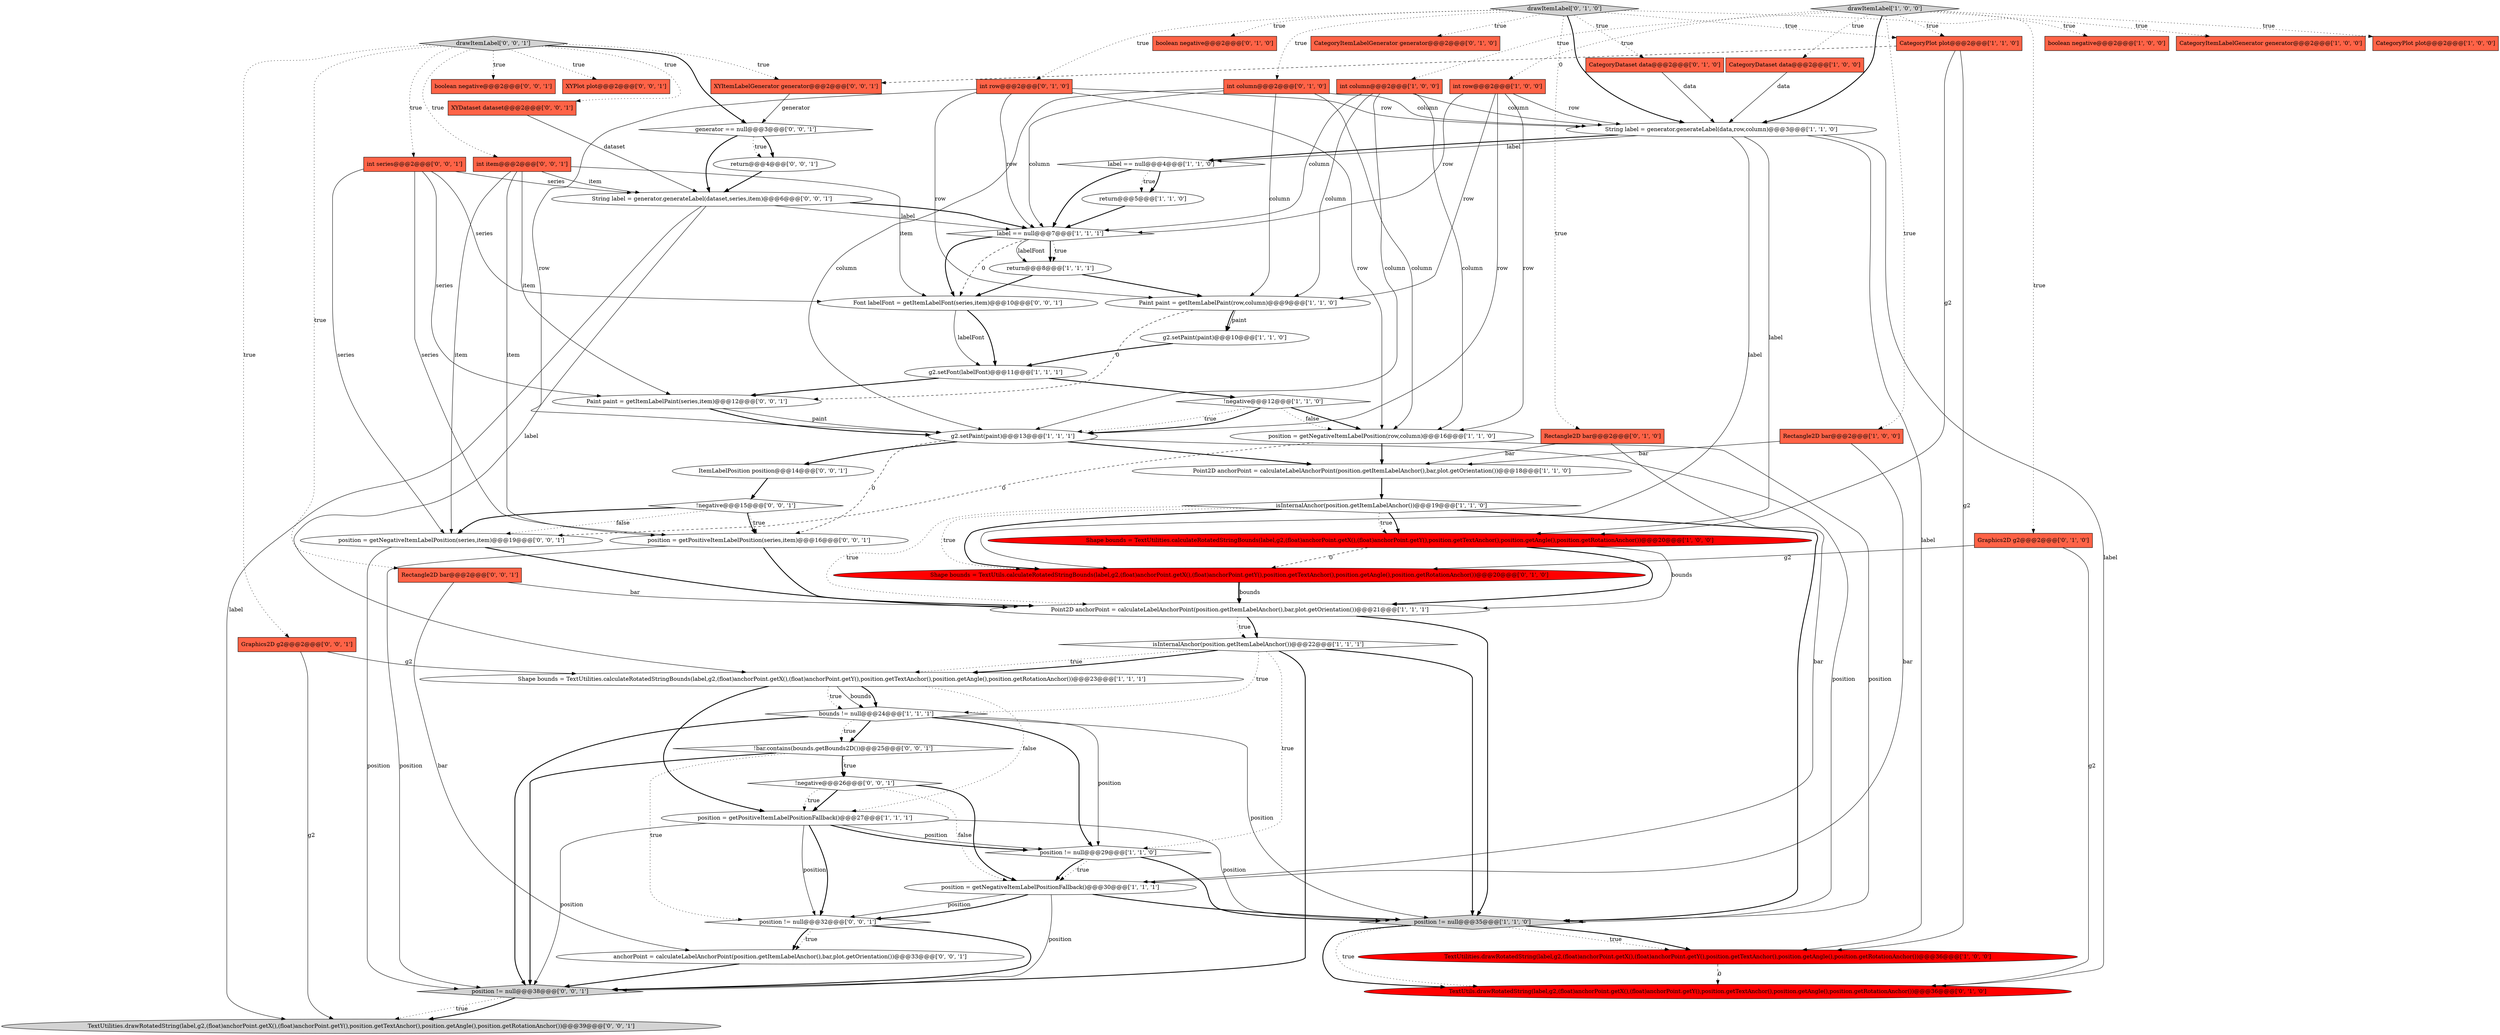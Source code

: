 digraph {
12 [style = filled, label = "g2.setPaint(paint)@@@13@@@['1', '1', '1']", fillcolor = white, shape = ellipse image = "AAA0AAABBB1BBB"];
34 [style = filled, label = "int column@@@2@@@['0', '1', '0']", fillcolor = tomato, shape = box image = "AAA0AAABBB2BBB"];
14 [style = filled, label = "Rectangle2D bar@@@2@@@['1', '0', '0']", fillcolor = tomato, shape = box image = "AAA0AAABBB1BBB"];
60 [style = filled, label = "position = getNegativeItemLabelPosition(series,item)@@@19@@@['0', '0', '1']", fillcolor = white, shape = ellipse image = "AAA0AAABBB3BBB"];
18 [style = filled, label = "int row@@@2@@@['1', '0', '0']", fillcolor = tomato, shape = box image = "AAA0AAABBB1BBB"];
52 [style = filled, label = "String label = generator.generateLabel(dataset,series,item)@@@6@@@['0', '0', '1']", fillcolor = white, shape = ellipse image = "AAA0AAABBB3BBB"];
33 [style = filled, label = "Rectangle2D bar@@@2@@@['0', '1', '0']", fillcolor = tomato, shape = box image = "AAA0AAABBB2BBB"];
24 [style = filled, label = "Paint paint = getItemLabelPaint(row,column)@@@9@@@['1', '1', '0']", fillcolor = white, shape = ellipse image = "AAA0AAABBB1BBB"];
49 [style = filled, label = "int item@@@2@@@['0', '0', '1']", fillcolor = tomato, shape = box image = "AAA0AAABBB3BBB"];
47 [style = filled, label = "position != null@@@32@@@['0', '0', '1']", fillcolor = white, shape = diamond image = "AAA0AAABBB3BBB"];
9 [style = filled, label = "!negative@@@12@@@['1', '1', '0']", fillcolor = white, shape = diamond image = "AAA0AAABBB1BBB"];
41 [style = filled, label = "Shape bounds = TextUtils.calculateRotatedStringBounds(label,g2,(float)anchorPoint.getX(),(float)anchorPoint.getY(),position.getTextAnchor(),position.getAngle(),position.getRotationAnchor())@@@20@@@['0', '1', '0']", fillcolor = red, shape = ellipse image = "AAA1AAABBB2BBB"];
30 [style = filled, label = "CategoryPlot plot@@@2@@@['1', '1', '0']", fillcolor = tomato, shape = box image = "AAA0AAABBB1BBB"];
50 [style = filled, label = "Font labelFont = getItemLabelFont(series,item)@@@10@@@['0', '0', '1']", fillcolor = white, shape = ellipse image = "AAA0AAABBB3BBB"];
37 [style = filled, label = "Graphics2D g2@@@2@@@['0', '1', '0']", fillcolor = tomato, shape = box image = "AAA0AAABBB2BBB"];
39 [style = filled, label = "drawItemLabel['0', '1', '0']", fillcolor = lightgray, shape = diamond image = "AAA0AAABBB2BBB"];
25 [style = filled, label = "boolean negative@@@2@@@['1', '0', '0']", fillcolor = tomato, shape = box image = "AAA0AAABBB1BBB"];
46 [style = filled, label = "!bar.contains(bounds.getBounds2D())@@@25@@@['0', '0', '1']", fillcolor = white, shape = diamond image = "AAA0AAABBB3BBB"];
51 [style = filled, label = "position != null@@@38@@@['0', '0', '1']", fillcolor = lightgray, shape = diamond image = "AAA0AAABBB3BBB"];
65 [style = filled, label = "anchorPoint = calculateLabelAnchorPoint(position.getItemLabelAnchor(),bar,plot.getOrientation())@@@33@@@['0', '0', '1']", fillcolor = white, shape = ellipse image = "AAA0AAABBB3BBB"];
64 [style = filled, label = "XYItemLabelGenerator generator@@@2@@@['0', '0', '1']", fillcolor = tomato, shape = box image = "AAA0AAABBB3BBB"];
40 [style = filled, label = "boolean negative@@@2@@@['0', '1', '0']", fillcolor = tomato, shape = box image = "AAA0AAABBB2BBB"];
8 [style = filled, label = "position != null@@@29@@@['1', '1', '0']", fillcolor = white, shape = diamond image = "AAA0AAABBB1BBB"];
61 [style = filled, label = "XYDataset dataset@@@2@@@['0', '0', '1']", fillcolor = tomato, shape = box image = "AAA0AAABBB3BBB"];
54 [style = filled, label = "int series@@@2@@@['0', '0', '1']", fillcolor = tomato, shape = box image = "AAA0AAABBB3BBB"];
19 [style = filled, label = "label == null@@@7@@@['1', '1', '1']", fillcolor = white, shape = diamond image = "AAA0AAABBB1BBB"];
63 [style = filled, label = "position = getPositiveItemLabelPosition(series,item)@@@16@@@['0', '0', '1']", fillcolor = white, shape = ellipse image = "AAA0AAABBB3BBB"];
13 [style = filled, label = "int column@@@2@@@['1', '0', '0']", fillcolor = tomato, shape = box image = "AAA0AAABBB1BBB"];
28 [style = filled, label = "Shape bounds = TextUtilities.calculateRotatedStringBounds(label,g2,(float)anchorPoint.getX(),(float)anchorPoint.getY(),position.getTextAnchor(),position.getAngle(),position.getRotationAnchor())@@@20@@@['1', '0', '0']", fillcolor = red, shape = ellipse image = "AAA1AAABBB1BBB"];
11 [style = filled, label = "CategoryDataset data@@@2@@@['1', '0', '0']", fillcolor = tomato, shape = box image = "AAA0AAABBB1BBB"];
55 [style = filled, label = "Paint paint = getItemLabelPaint(series,item)@@@12@@@['0', '0', '1']", fillcolor = white, shape = ellipse image = "AAA0AAABBB3BBB"];
23 [style = filled, label = "position != null@@@35@@@['1', '1', '0']", fillcolor = lightgray, shape = diamond image = "AAA0AAABBB1BBB"];
56 [style = filled, label = "TextUtilities.drawRotatedString(label,g2,(float)anchorPoint.getX(),(float)anchorPoint.getY(),position.getTextAnchor(),position.getAngle(),position.getRotationAnchor())@@@39@@@['0', '0', '1']", fillcolor = lightgray, shape = ellipse image = "AAA0AAABBB3BBB"];
48 [style = filled, label = "drawItemLabel['0', '0', '1']", fillcolor = lightgray, shape = diamond image = "AAA0AAABBB3BBB"];
58 [style = filled, label = "Graphics2D g2@@@2@@@['0', '0', '1']", fillcolor = tomato, shape = box image = "AAA0AAABBB3BBB"];
26 [style = filled, label = "return@@@8@@@['1', '1', '1']", fillcolor = white, shape = ellipse image = "AAA0AAABBB1BBB"];
45 [style = filled, label = "!negative@@@15@@@['0', '0', '1']", fillcolor = white, shape = diamond image = "AAA0AAABBB3BBB"];
43 [style = filled, label = "boolean negative@@@2@@@['0', '0', '1']", fillcolor = tomato, shape = box image = "AAA0AAABBB3BBB"];
53 [style = filled, label = "ItemLabelPosition position@@@14@@@['0', '0', '1']", fillcolor = white, shape = ellipse image = "AAA0AAABBB3BBB"];
31 [style = filled, label = "bounds != null@@@24@@@['1', '1', '1']", fillcolor = white, shape = diamond image = "AAA0AAABBB1BBB"];
27 [style = filled, label = "g2.setPaint(paint)@@@10@@@['1', '1', '0']", fillcolor = white, shape = ellipse image = "AAA0AAABBB1BBB"];
1 [style = filled, label = "TextUtilities.drawRotatedString(label,g2,(float)anchorPoint.getX(),(float)anchorPoint.getY(),position.getTextAnchor(),position.getAngle(),position.getRotationAnchor())@@@36@@@['1', '0', '0']", fillcolor = red, shape = ellipse image = "AAA1AAABBB1BBB"];
3 [style = filled, label = "return@@@5@@@['1', '1', '0']", fillcolor = white, shape = ellipse image = "AAA0AAABBB1BBB"];
20 [style = filled, label = "Point2D anchorPoint = calculateLabelAnchorPoint(position.getItemLabelAnchor(),bar,plot.getOrientation())@@@18@@@['1', '1', '0']", fillcolor = white, shape = ellipse image = "AAA0AAABBB1BBB"];
17 [style = filled, label = "Shape bounds = TextUtilities.calculateRotatedStringBounds(label,g2,(float)anchorPoint.getX(),(float)anchorPoint.getY(),position.getTextAnchor(),position.getAngle(),position.getRotationAnchor())@@@23@@@['1', '1', '1']", fillcolor = white, shape = ellipse image = "AAA0AAABBB1BBB"];
35 [style = filled, label = "CategoryDataset data@@@2@@@['0', '1', '0']", fillcolor = tomato, shape = box image = "AAA0AAABBB2BBB"];
42 [style = filled, label = "generator == null@@@3@@@['0', '0', '1']", fillcolor = white, shape = diamond image = "AAA0AAABBB3BBB"];
32 [style = filled, label = "TextUtils.drawRotatedString(label,g2,(float)anchorPoint.getX(),(float)anchorPoint.getY(),position.getTextAnchor(),position.getAngle(),position.getRotationAnchor())@@@36@@@['0', '1', '0']", fillcolor = red, shape = ellipse image = "AAA1AAABBB2BBB"];
57 [style = filled, label = "!negative@@@26@@@['0', '0', '1']", fillcolor = white, shape = diamond image = "AAA0AAABBB3BBB"];
0 [style = filled, label = "label == null@@@4@@@['1', '1', '0']", fillcolor = white, shape = diamond image = "AAA0AAABBB1BBB"];
21 [style = filled, label = "isInternalAnchor(position.getItemLabelAnchor())@@@22@@@['1', '1', '1']", fillcolor = white, shape = diamond image = "AAA0AAABBB1BBB"];
15 [style = filled, label = "Point2D anchorPoint = calculateLabelAnchorPoint(position.getItemLabelAnchor(),bar,plot.getOrientation())@@@21@@@['1', '1', '1']", fillcolor = white, shape = ellipse image = "AAA0AAABBB1BBB"];
6 [style = filled, label = "g2.setFont(labelFont)@@@11@@@['1', '1', '1']", fillcolor = white, shape = ellipse image = "AAA0AAABBB1BBB"];
4 [style = filled, label = "position = getNegativeItemLabelPositionFallback()@@@30@@@['1', '1', '1']", fillcolor = white, shape = ellipse image = "AAA0AAABBB1BBB"];
16 [style = filled, label = "String label = generator.generateLabel(data,row,column)@@@3@@@['1', '1', '0']", fillcolor = white, shape = ellipse image = "AAA0AAABBB1BBB"];
22 [style = filled, label = "CategoryItemLabelGenerator generator@@@2@@@['1', '0', '0']", fillcolor = tomato, shape = box image = "AAA0AAABBB1BBB"];
10 [style = filled, label = "position = getNegativeItemLabelPosition(row,column)@@@16@@@['1', '1', '0']", fillcolor = white, shape = ellipse image = "AAA0AAABBB1BBB"];
62 [style = filled, label = "Rectangle2D bar@@@2@@@['0', '0', '1']", fillcolor = tomato, shape = box image = "AAA0AAABBB3BBB"];
7 [style = filled, label = "isInternalAnchor(position.getItemLabelAnchor())@@@19@@@['1', '1', '0']", fillcolor = white, shape = diamond image = "AAA0AAABBB1BBB"];
29 [style = filled, label = "CategoryPlot plot@@@2@@@['1', '0', '0']", fillcolor = tomato, shape = box image = "AAA0AAABBB1BBB"];
5 [style = filled, label = "position = getPositiveItemLabelPositionFallback()@@@27@@@['1', '1', '1']", fillcolor = white, shape = ellipse image = "AAA0AAABBB1BBB"];
38 [style = filled, label = "int row@@@2@@@['0', '1', '0']", fillcolor = tomato, shape = box image = "AAA0AAABBB2BBB"];
59 [style = filled, label = "XYPlot plot@@@2@@@['0', '0', '1']", fillcolor = tomato, shape = box image = "AAA0AAABBB3BBB"];
2 [style = filled, label = "drawItemLabel['1', '0', '0']", fillcolor = lightgray, shape = diamond image = "AAA0AAABBB1BBB"];
36 [style = filled, label = "CategoryItemLabelGenerator generator@@@2@@@['0', '1', '0']", fillcolor = tomato, shape = box image = "AAA0AAABBB2BBB"];
44 [style = filled, label = "return@@@4@@@['0', '0', '1']", fillcolor = white, shape = ellipse image = "AAA0AAABBB3BBB"];
12->53 [style = bold, label=""];
16->0 [style = bold, label=""];
63->15 [style = bold, label=""];
13->12 [style = solid, label="column"];
9->12 [style = dotted, label="true"];
39->36 [style = dotted, label="true"];
21->51 [style = bold, label=""];
41->15 [style = bold, label=""];
12->23 [style = solid, label="position"];
45->63 [style = dotted, label="true"];
2->22 [style = dotted, label="true"];
15->21 [style = bold, label=""];
21->8 [style = dotted, label="true"];
10->23 [style = solid, label="position"];
18->10 [style = solid, label="row"];
9->10 [style = bold, label=""];
38->12 [style = solid, label="row"];
15->21 [style = dotted, label="true"];
58->56 [style = solid, label="g2"];
38->16 [style = solid, label="row"];
2->18 [style = dotted, label="true"];
28->41 [style = dashed, label="0"];
49->63 [style = solid, label="item"];
55->12 [style = solid, label="paint"];
8->4 [style = dotted, label="true"];
19->26 [style = solid, label="labelFont"];
2->11 [style = dotted, label="true"];
52->17 [style = solid, label="label"];
65->51 [style = bold, label=""];
49->55 [style = solid, label="item"];
2->25 [style = dotted, label="true"];
46->51 [style = bold, label=""];
42->44 [style = bold, label=""];
3->19 [style = bold, label=""];
47->51 [style = bold, label=""];
4->47 [style = solid, label="position"];
7->41 [style = dotted, label="true"];
37->41 [style = solid, label="g2"];
48->43 [style = dotted, label="true"];
0->3 [style = dotted, label="true"];
31->46 [style = bold, label=""];
8->4 [style = bold, label=""];
54->63 [style = solid, label="series"];
31->8 [style = solid, label="position"];
24->27 [style = bold, label=""];
55->12 [style = bold, label=""];
48->54 [style = dotted, label="true"];
2->16 [style = bold, label=""];
39->35 [style = dotted, label="true"];
0->3 [style = bold, label=""];
17->5 [style = bold, label=""];
12->63 [style = dashed, label="0"];
8->23 [style = bold, label=""];
45->63 [style = bold, label=""];
2->29 [style = dotted, label="true"];
48->59 [style = dotted, label="true"];
0->19 [style = bold, label=""];
11->16 [style = solid, label="data"];
5->23 [style = solid, label="position"];
21->17 [style = dotted, label="true"];
4->51 [style = solid, label="position"];
24->55 [style = dashed, label="0"];
26->24 [style = bold, label=""];
52->19 [style = bold, label=""];
51->56 [style = dotted, label="true"];
16->0 [style = solid, label="label"];
31->23 [style = solid, label="position"];
17->31 [style = solid, label="bounds"];
58->17 [style = solid, label="g2"];
23->1 [style = dotted, label="true"];
48->64 [style = dotted, label="true"];
34->24 [style = solid, label="column"];
31->51 [style = bold, label=""];
14->20 [style = solid, label="bar"];
33->20 [style = solid, label="bar"];
17->5 [style = dotted, label="false"];
21->31 [style = dotted, label="true"];
19->26 [style = bold, label=""];
7->23 [style = bold, label=""];
57->5 [style = bold, label=""];
34->16 [style = solid, label="column"];
41->15 [style = solid, label="bounds"];
39->40 [style = dotted, label="true"];
31->46 [style = dotted, label="true"];
45->60 [style = bold, label=""];
20->7 [style = bold, label=""];
4->47 [style = bold, label=""];
34->12 [style = solid, label="column"];
9->10 [style = dotted, label="false"];
4->23 [style = bold, label=""];
39->34 [style = dotted, label="true"];
19->26 [style = dotted, label="true"];
49->50 [style = solid, label="item"];
21->23 [style = bold, label=""];
54->55 [style = solid, label="series"];
18->16 [style = solid, label="row"];
39->16 [style = bold, label=""];
42->44 [style = dotted, label="true"];
16->32 [style = solid, label="label"];
38->10 [style = solid, label="row"];
13->19 [style = solid, label="column"];
42->52 [style = bold, label=""];
46->47 [style = dotted, label="true"];
12->20 [style = bold, label=""];
23->32 [style = bold, label=""];
2->30 [style = dotted, label="true"];
19->50 [style = bold, label=""];
39->30 [style = dotted, label="true"];
28->15 [style = solid, label="bounds"];
47->65 [style = dotted, label="true"];
48->62 [style = dotted, label="true"];
1->32 [style = dashed, label="0"];
13->24 [style = solid, label="column"];
54->52 [style = solid, label="series"];
7->15 [style = dotted, label="true"];
48->58 [style = dotted, label="true"];
16->28 [style = solid, label="label"];
5->47 [style = solid, label="position"];
34->10 [style = solid, label="column"];
23->32 [style = dotted, label="true"];
34->19 [style = solid, label="column"];
6->55 [style = bold, label=""];
39->37 [style = dotted, label="true"];
62->15 [style = solid, label="bar"];
30->28 [style = solid, label="g2"];
7->28 [style = bold, label=""];
33->4 [style = solid, label="bar"];
24->27 [style = solid, label="paint"];
2->14 [style = dotted, label="true"];
19->50 [style = dashed, label="0"];
7->41 [style = bold, label=""];
5->51 [style = solid, label="position"];
9->12 [style = bold, label=""];
30->1 [style = solid, label="g2"];
14->4 [style = solid, label="bar"];
64->42 [style = solid, label="generator"];
13->16 [style = solid, label="column"];
46->57 [style = dotted, label="true"];
46->57 [style = bold, label=""];
18->12 [style = solid, label="row"];
49->52 [style = solid, label="item"];
31->8 [style = bold, label=""];
7->28 [style = dotted, label="true"];
57->4 [style = bold, label=""];
37->32 [style = solid, label="g2"];
54->50 [style = solid, label="series"];
18->24 [style = solid, label="row"];
15->23 [style = bold, label=""];
5->8 [style = bold, label=""];
30->64 [style = dashed, label="0"];
10->20 [style = bold, label=""];
50->6 [style = bold, label=""];
28->15 [style = bold, label=""];
62->65 [style = solid, label="bar"];
57->4 [style = dotted, label="false"];
17->31 [style = bold, label=""];
13->10 [style = solid, label="column"];
39->38 [style = dotted, label="true"];
38->19 [style = solid, label="row"];
16->1 [style = solid, label="label"];
51->56 [style = bold, label=""];
38->24 [style = solid, label="row"];
60->15 [style = bold, label=""];
48->61 [style = dotted, label="true"];
5->8 [style = solid, label="position"];
48->42 [style = bold, label=""];
50->6 [style = solid, label="labelFont"];
27->6 [style = bold, label=""];
48->49 [style = dotted, label="true"];
60->51 [style = solid, label="position"];
5->47 [style = bold, label=""];
17->31 [style = dotted, label="true"];
52->56 [style = solid, label="label"];
63->51 [style = solid, label="position"];
61->52 [style = solid, label="dataset"];
26->50 [style = bold, label=""];
35->16 [style = solid, label="data"];
52->19 [style = solid, label="label"];
44->52 [style = bold, label=""];
10->60 [style = dashed, label="0"];
57->5 [style = dotted, label="true"];
49->60 [style = solid, label="item"];
23->1 [style = bold, label=""];
47->65 [style = bold, label=""];
16->41 [style = solid, label="label"];
6->9 [style = bold, label=""];
45->60 [style = dotted, label="false"];
18->19 [style = solid, label="row"];
21->17 [style = bold, label=""];
39->33 [style = dotted, label="true"];
53->45 [style = bold, label=""];
2->13 [style = dotted, label="true"];
54->60 [style = solid, label="series"];
}
